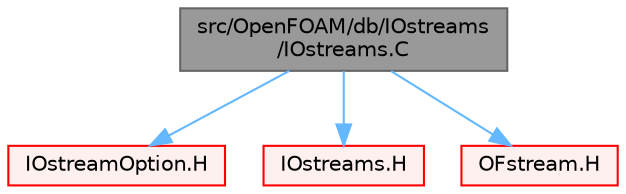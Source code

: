 digraph "src/OpenFOAM/db/IOstreams/IOstreams.C"
{
 // LATEX_PDF_SIZE
  bgcolor="transparent";
  edge [fontname=Helvetica,fontsize=10,labelfontname=Helvetica,labelfontsize=10];
  node [fontname=Helvetica,fontsize=10,shape=box,height=0.2,width=0.4];
  Node1 [id="Node000001",label="src/OpenFOAM/db/IOstreams\l/IOstreams.C",height=0.2,width=0.4,color="gray40", fillcolor="grey60", style="filled", fontcolor="black",tooltip=" "];
  Node1 -> Node2 [id="edge1_Node000001_Node000002",color="steelblue1",style="solid",tooltip=" "];
  Node2 [id="Node000002",label="IOstreamOption.H",height=0.2,width=0.4,color="red", fillcolor="#FFF0F0", style="filled",URL="$IOstreamOption_8H.html",tooltip=" "];
  Node1 -> Node15 [id="edge2_Node000001_Node000015",color="steelblue1",style="solid",tooltip=" "];
  Node15 [id="Node000015",label="IOstreams.H",height=0.2,width=0.4,color="red", fillcolor="#FFF0F0", style="filled",URL="$IOstreams_8H.html",tooltip="Useful combination of include files which define Sin, Sout and Serr and the use of IO streams general..."];
  Node1 -> Node99 [id="edge3_Node000001_Node000099",color="steelblue1",style="solid",tooltip=" "];
  Node99 [id="Node000099",label="OFstream.H",height=0.2,width=0.4,color="red", fillcolor="#FFF0F0", style="filled",URL="$OFstream_8H.html",tooltip=" "];
}
